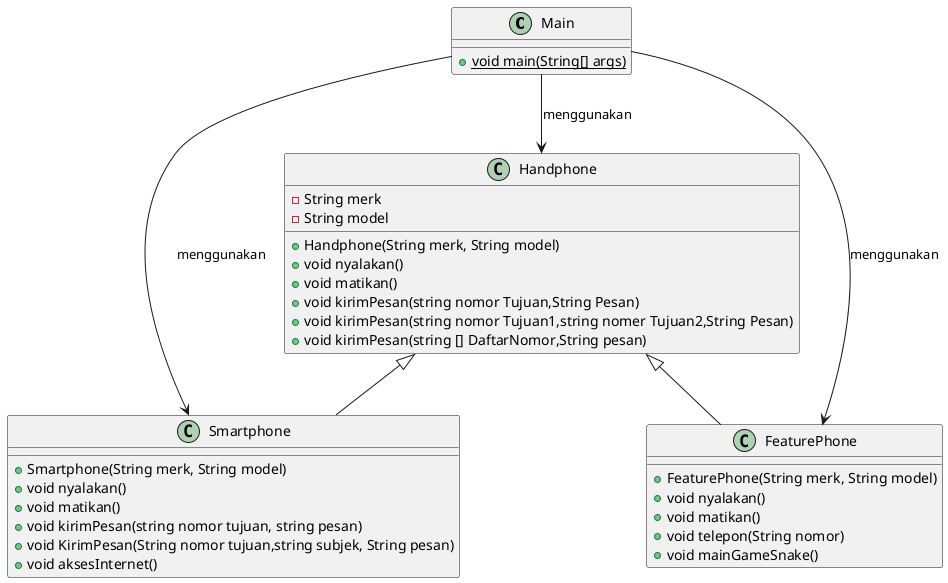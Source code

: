 @startuml
class Main {
    + {static} void main(String[] args)
}

class Handphone {
    - String merk
    - String model
    + Handphone(String merk, String model)
    + void nyalakan()
    + void matikan()
    + void kirimPesan(string nomor Tujuan,String Pesan)
    + void kirimPesan(string nomor Tujuan1,string nomer Tujuan2,String Pesan)
    + void kirimPesan(string [] DaftarNomor,String pesan)
    
}



class Smartphone {
    + Smartphone(String merk, String model)
    + void nyalakan()
    + void matikan()
    + void kirimPesan(string nomor tujuan, string pesan)
    + void KirimPesan(String nomor tujuan,string subjek, String pesan)
    + void aksesInternet()
}

class FeaturePhone {
    + FeaturePhone(String merk, String model)
    + void nyalakan()
    + void matikan()
    + void telepon(String nomor)
    + void mainGameSnake()
}


Handphone <|-- Smartphone
Handphone <|-- FeaturePhone
Main --> Handphone : menggunakan
Main --> Smartphone : menggunakan
Main --> FeaturePhone : menggunakan
@enduml